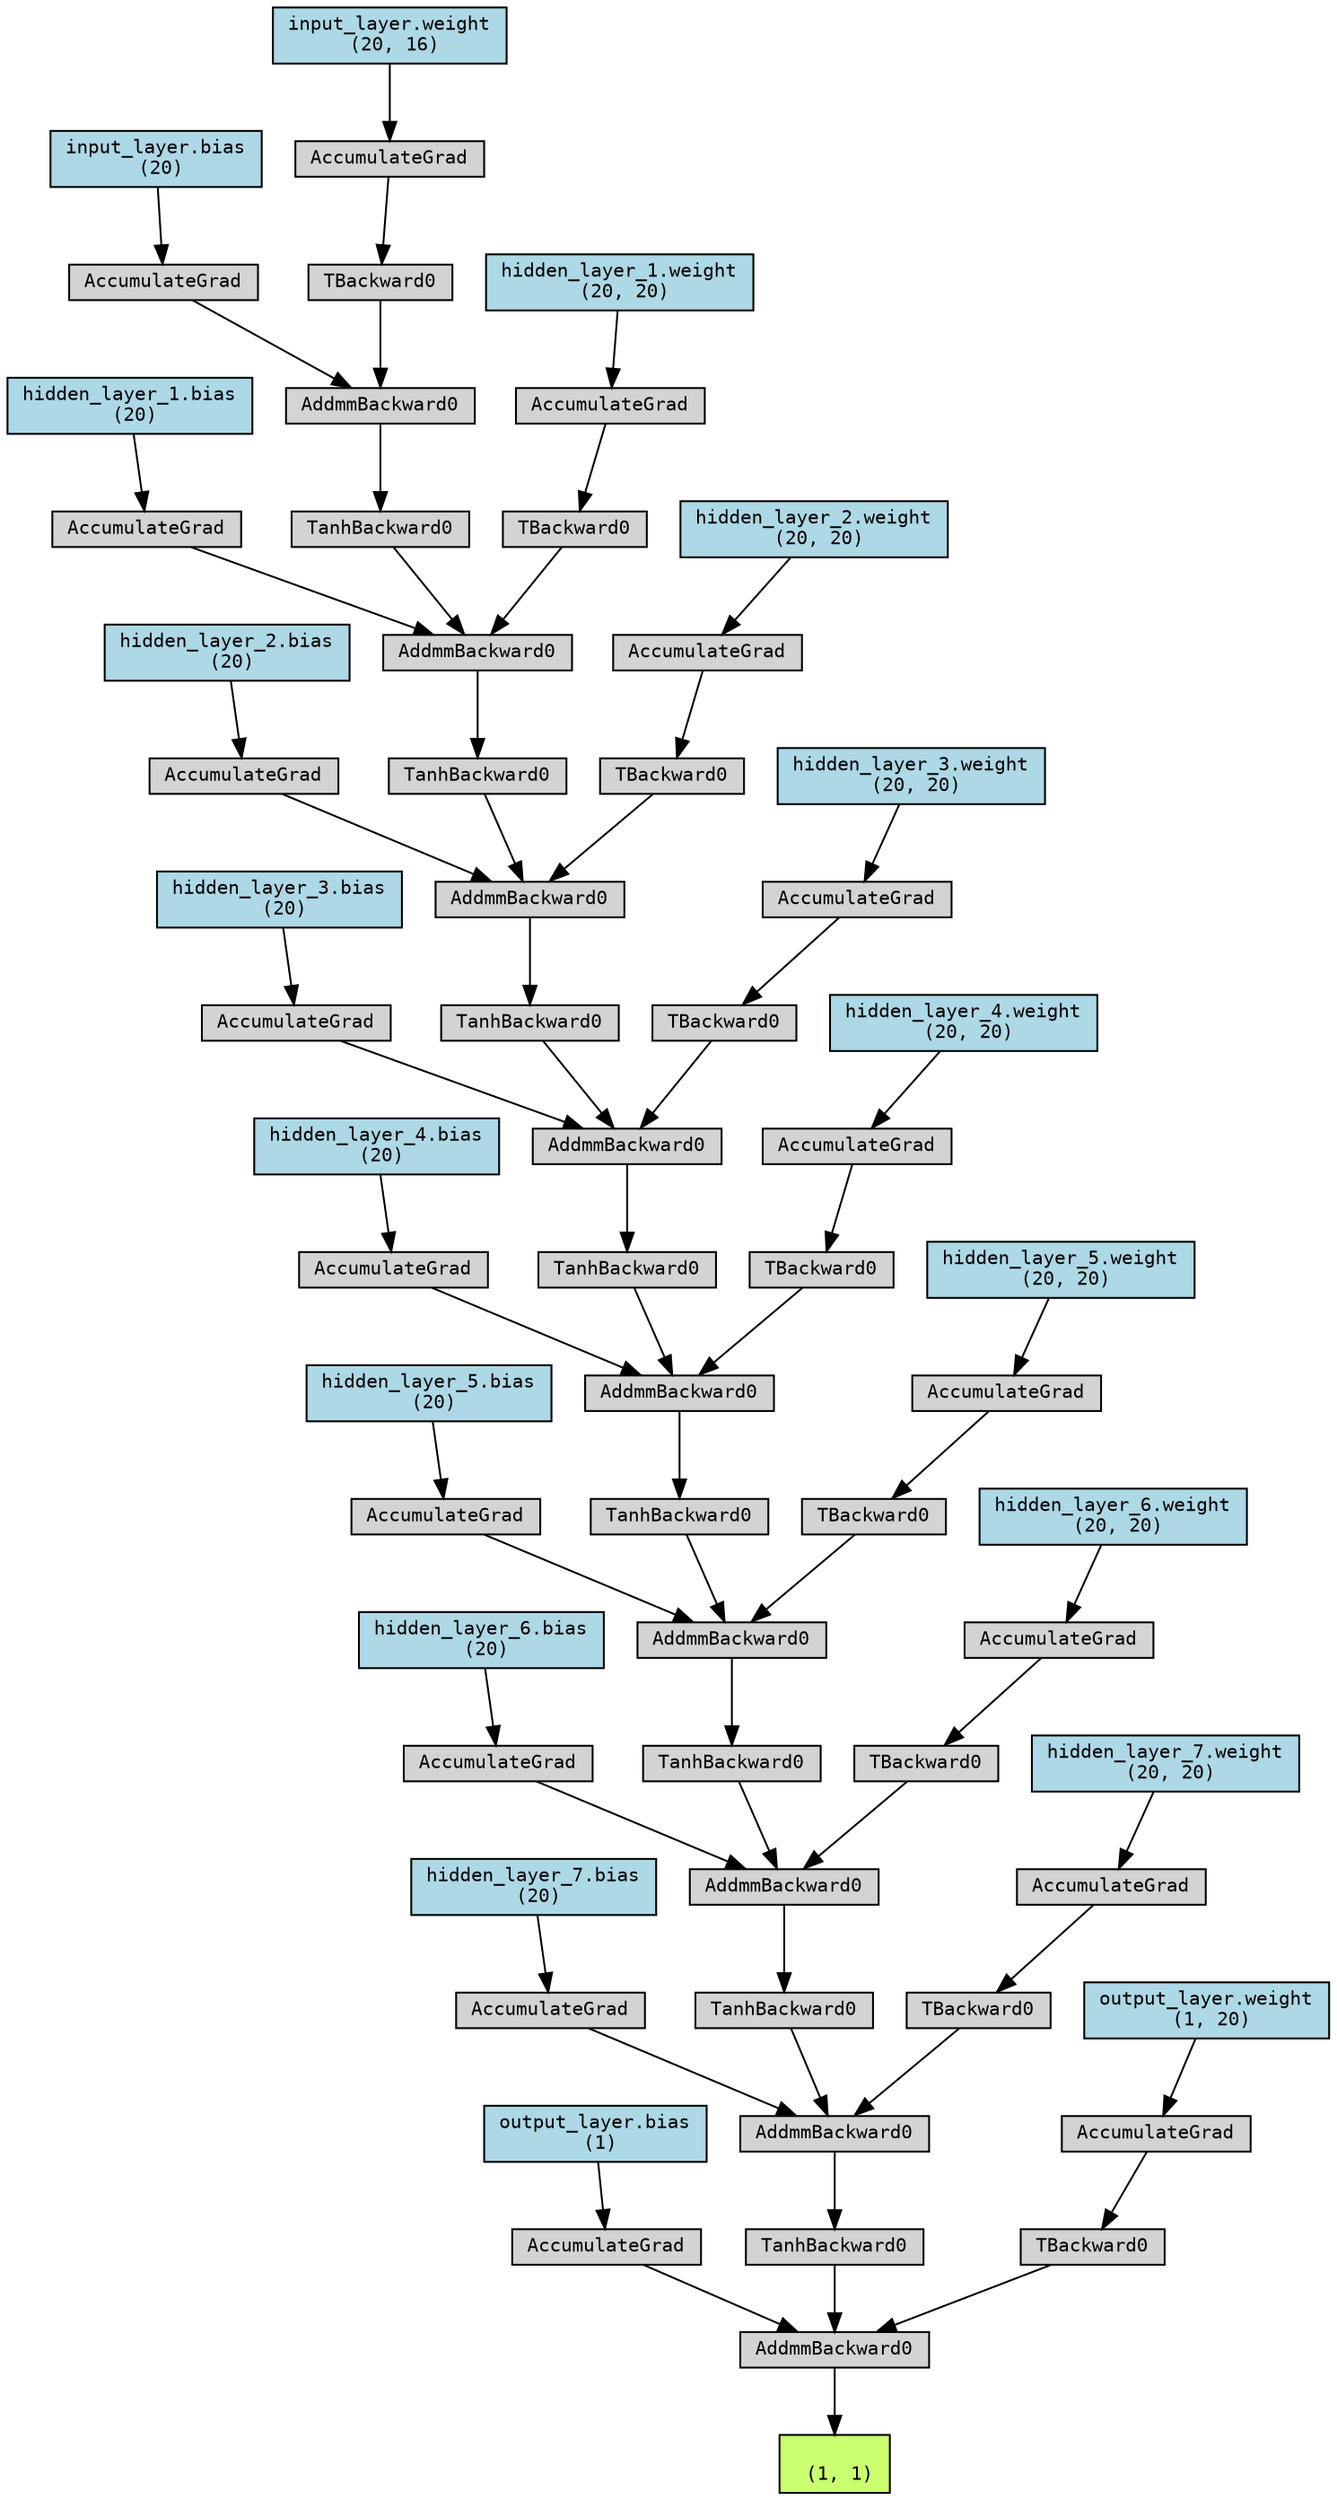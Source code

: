 digraph {
	graph [size="18.75,18.75"]
	node [align=left fontname=monospace fontsize=10 height=0.2 ranksep=0.1 shape=box style=filled]
	1505678768912 [label="
 (1, 1)" fillcolor=darkolivegreen1]
	1505689399792 [label=AddmmBackward0]
	1505689400176 -> 1505689399792
	1507114690880 [label="output_layer.bias
 (1)" fillcolor=lightblue]
	1507114690880 -> 1505689400176
	1505689400176 [label=AccumulateGrad]
	1505689403200 -> 1505689399792
	1505689403200 [label=TanhBackward0]
	1505689401328 -> 1505689403200
	1505689401328 [label=AddmmBackward0]
	1505689399072 -> 1505689401328
	1507114692560 [label="hidden_layer_7.bias
 (20)" fillcolor=lightblue]
	1507114692560 -> 1505689399072
	1505689399072 [label=AccumulateGrad]
	1505689399360 -> 1505689401328
	1505689399360 [label=TanhBackward0]
	1505689399888 -> 1505689399360
	1505689399888 [label=AddmmBackward0]
	1505689400704 -> 1505689399888
	1507114692720 [label="hidden_layer_6.bias
 (20)" fillcolor=lightblue]
	1507114692720 -> 1505689400704
	1505689400704 [label=AccumulateGrad]
	1505689400848 -> 1505689399888
	1505689400848 [label=TanhBackward0]
	1505689400656 -> 1505689400848
	1505689400656 [label=AddmmBackward0]
	1505689403344 -> 1505689400656
	1507114692880 [label="hidden_layer_5.bias
 (20)" fillcolor=lightblue]
	1507114692880 -> 1505689403344
	1505689403344 [label=AccumulateGrad]
	1505689400368 -> 1505689400656
	1505689400368 [label=TanhBackward0]
	1505689403248 -> 1505689400368
	1505689403248 [label=AddmmBackward0]
	1505689399504 -> 1505689403248
	1507114693040 [label="hidden_layer_4.bias
 (20)" fillcolor=lightblue]
	1507114693040 -> 1505689399504
	1505689399504 [label=AccumulateGrad]
	1505689401280 -> 1505689403248
	1505689401280 [label=TanhBackward0]
	1505689890208 -> 1505689401280
	1505689890208 [label=AddmmBackward0]
	1505689886752 -> 1505689890208
	1507114693600 [label="hidden_layer_3.bias
 (20)" fillcolor=lightblue]
	1507114693600 -> 1505689886752
	1505689886752 [label=AccumulateGrad]
	1505689887040 -> 1505689890208
	1505689887040 [label=TanhBackward0]
	1505689890592 -> 1505689887040
	1505689890592 [label=AddmmBackward0]
	1505689891216 -> 1505689890592
	1507114693760 [label="hidden_layer_2.bias
 (20)" fillcolor=lightblue]
	1507114693760 -> 1505689891216
	1505689891216 [label=AccumulateGrad]
	1505689882144 -> 1505689890592
	1505689882144 [label=TanhBackward0]
	1505689886272 -> 1505689882144
	1505689886272 [label=AddmmBackward0]
	1505689885024 -> 1505689886272
	1507114693920 [label="hidden_layer_1.bias
 (20)" fillcolor=lightblue]
	1507114693920 -> 1505689885024
	1505689885024 [label=AccumulateGrad]
	1505689887136 -> 1505689886272
	1505689887136 [label=TanhBackward0]
	1505689885216 -> 1505689887136
	1505689885216 [label=AddmmBackward0]
	1505689883200 -> 1505689885216
	1507114694080 [label="input_layer.bias
 (20)" fillcolor=lightblue]
	1507114694080 -> 1505689883200
	1505689883200 [label=AccumulateGrad]
	1505689887280 -> 1505689885216
	1505689887280 [label=TBackward0]
	1505689886176 -> 1505689887280
	1507114694320 [label="input_layer.weight
 (20, 16)" fillcolor=lightblue]
	1507114694320 -> 1505689886176
	1505689886176 [label=AccumulateGrad]
	1505689887808 -> 1505689886272
	1505689887808 [label=TBackward0]
	1505689894336 -> 1505689887808
	1507114694000 [label="hidden_layer_1.weight
 (20, 20)" fillcolor=lightblue]
	1507114694000 -> 1505689894336
	1505689894336 [label=AccumulateGrad]
	1505689893904 -> 1505689890592
	1505689893904 [label=TBackward0]
	1505689884832 -> 1505689893904
	1507114693840 [label="hidden_layer_2.weight
 (20, 20)" fillcolor=lightblue]
	1507114693840 -> 1505689884832
	1505689884832 [label=AccumulateGrad]
	1505689886368 -> 1505689890208
	1505689886368 [label=TBackward0]
	1505689885600 -> 1505689886368
	1507114693680 [label="hidden_layer_3.weight
 (20, 20)" fillcolor=lightblue]
	1507114693680 -> 1505689885600
	1505689885600 [label=AccumulateGrad]
	1505689892128 -> 1505689403248
	1505689892128 [label=TBackward0]
	1505689885792 -> 1505689892128
	1507114693520 [label="hidden_layer_4.weight
 (20, 20)" fillcolor=lightblue]
	1507114693520 -> 1505689885792
	1505689885792 [label=AccumulateGrad]
	1505689402528 -> 1505689400656
	1505689402528 [label=TBackward0]
	1505689402816 -> 1505689402528
	1507114692960 [label="hidden_layer_5.weight
 (20, 20)" fillcolor=lightblue]
	1507114692960 -> 1505689402816
	1505689402816 [label=AccumulateGrad]
	1505689400560 -> 1505689399888
	1505689400560 [label=TBackward0]
	1505689400224 -> 1505689400560
	1507114692800 [label="hidden_layer_6.weight
 (20, 20)" fillcolor=lightblue]
	1507114692800 -> 1505689400224
	1505689400224 [label=AccumulateGrad]
	1505689398784 -> 1505689401328
	1505689398784 [label=TBackward0]
	1505689400896 -> 1505689398784
	1507114692640 [label="hidden_layer_7.weight
 (20, 20)" fillcolor=lightblue]
	1507114692640 -> 1505689400896
	1505689400896 [label=AccumulateGrad]
	1505689401760 -> 1505689399792
	1505689401760 [label=TBackward0]
	1505689402096 -> 1505689401760
	1507114681600 [label="output_layer.weight
 (1, 20)" fillcolor=lightblue]
	1507114681600 -> 1505689402096
	1505689402096 [label=AccumulateGrad]
	1505689399792 -> 1505678768912
}
